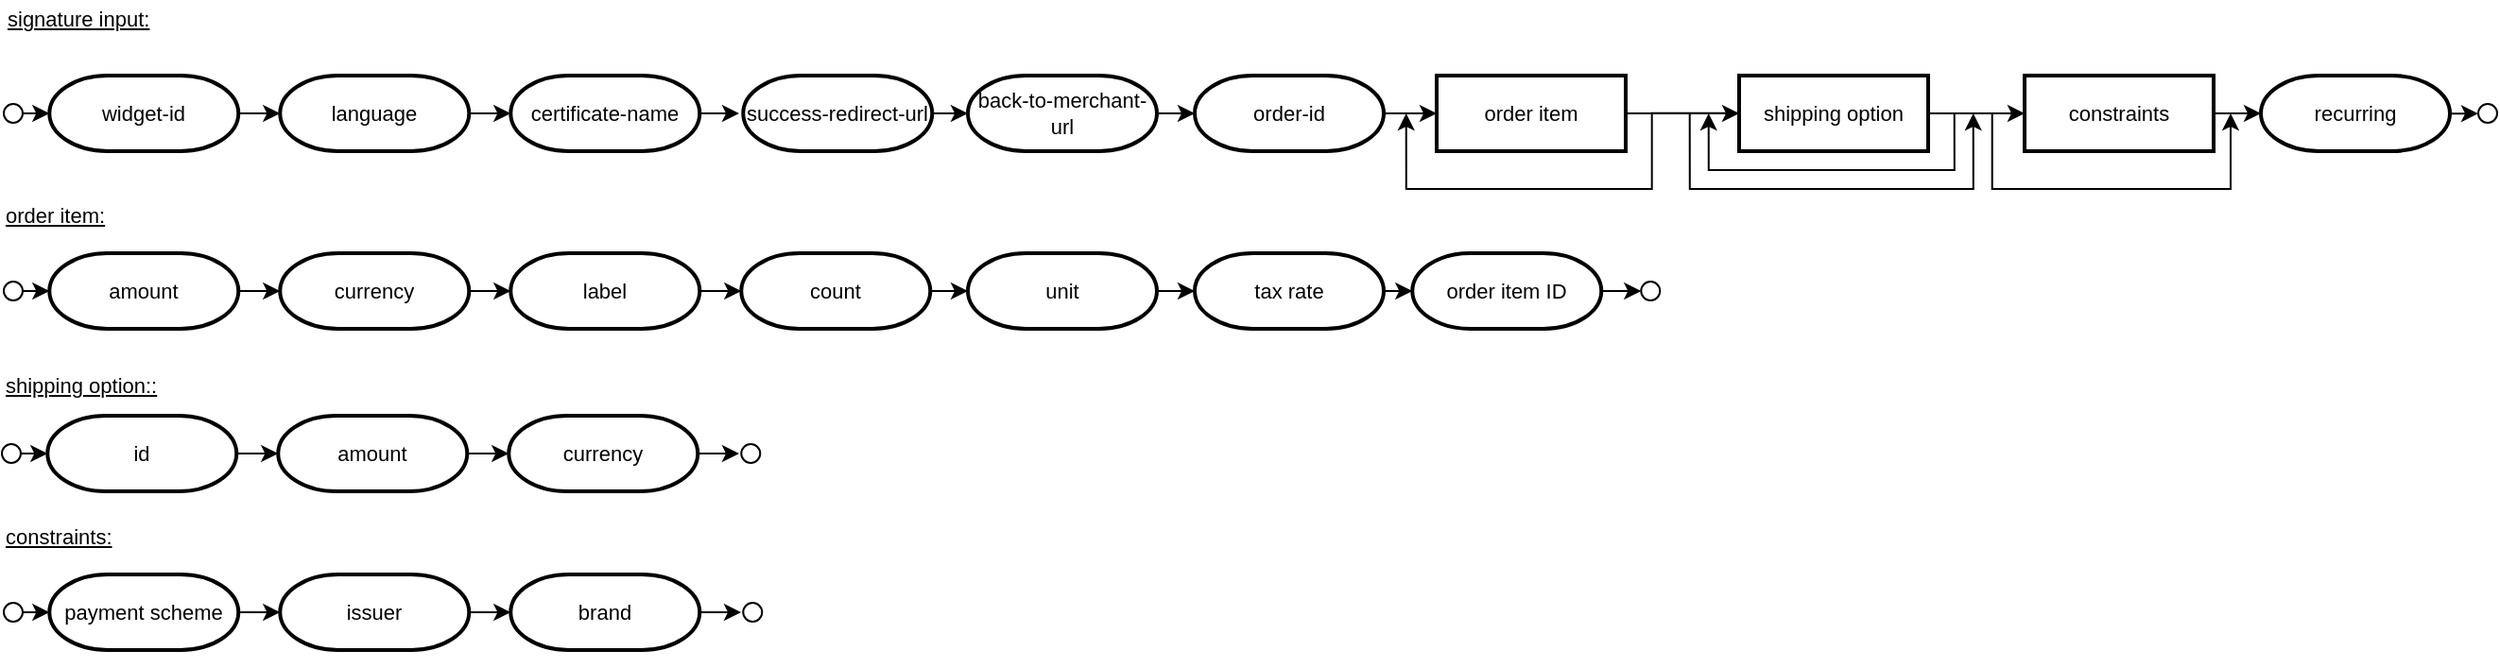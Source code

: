 <mxfile version="13.5.6" type="device"><diagram id="AGgxue8pLdZuXnIfCZJs" name="Page-1"><mxGraphModel dx="2372" dy="1448" grid="1" gridSize="10" guides="1" tooltips="1" connect="1" arrows="1" fold="1" page="1" pageScale="1" pageWidth="1169" pageHeight="827" math="0" shadow="0"><root><mxCell id="0"/><mxCell id="1" parent="0"/><mxCell id="IXxSdgScEHod9mX3XxC--8" style="edgeStyle=orthogonalEdgeStyle;rounded=0;orthogonalLoop=1;jettySize=auto;html=1;exitX=1;exitY=0.5;exitDx=0;exitDy=0;entryX=0;entryY=0.5;entryDx=0;entryDy=0;fontSize=11;" parent="1" source="IXxSdgScEHod9mX3XxC--4" target="IXxSdgScEHod9mX3XxC--6" edge="1"><mxGeometry relative="1" as="geometry"/></mxCell><mxCell id="IXxSdgScEHod9mX3XxC--99" style="edgeStyle=orthogonalEdgeStyle;rounded=0;orthogonalLoop=1;jettySize=auto;html=1;fontSize=11;" parent="1" edge="1"><mxGeometry relative="1" as="geometry"><mxPoint x="742.86" y="60" as="targetPoint"/><mxPoint x="973.86" y="59.86" as="sourcePoint"/><Array as="points"><mxPoint x="872.86" y="60"/><mxPoint x="872.86" y="100"/><mxPoint x="742.86" y="100"/></Array></mxGeometry></mxCell><mxCell id="IXxSdgScEHod9mX3XxC--4" value="order item" style="rounded=0;whiteSpace=wrap;html=1;absoluteArcSize=1;arcSize=14;strokeWidth=2;comic=0;fontSize=11;" parent="1" vertex="1"><mxGeometry x="759" y="40" width="100" height="40" as="geometry"/></mxCell><mxCell id="IXxSdgScEHod9mX3XxC--5" style="edgeStyle=orthogonalEdgeStyle;rounded=0;orthogonalLoop=1;jettySize=auto;html=1;exitX=0.5;exitY=1;exitDx=0;exitDy=0;exitPerimeter=0;fontSize=11;" parent="1" source="IXxSdgScEHod9mX3XxC--3" target="IXxSdgScEHod9mX3XxC--3" edge="1"><mxGeometry relative="1" as="geometry"/></mxCell><mxCell id="IXxSdgScEHod9mX3XxC--17" style="edgeStyle=orthogonalEdgeStyle;curved=1;rounded=0;orthogonalLoop=1;jettySize=auto;html=1;exitX=1;exitY=0.5;exitDx=0;exitDy=0;exitPerimeter=0;entryX=0;entryY=0.5;entryDx=0;entryDy=0;entryPerimeter=0;fontSize=11;" parent="1" source="IXxSdgScEHod9mX3XxC--3" target="IXxSdgScEHod9mX3XxC--11" edge="1"><mxGeometry relative="1" as="geometry"/></mxCell><mxCell id="IXxSdgScEHod9mX3XxC--3" value="&lt;span style=&quot;font-size: 11px;&quot;&gt;widget-id&lt;/span&gt;" style="strokeWidth=2;html=1;shape=mxgraph.flowchart.terminator;whiteSpace=wrap;rounded=1;comic=0;fontSize=11;" parent="1" vertex="1"><mxGeometry x="25.14" y="40" width="100" height="40" as="geometry"/></mxCell><mxCell id="IXxSdgScEHod9mX3XxC--9" style="edgeStyle=orthogonalEdgeStyle;rounded=0;orthogonalLoop=1;jettySize=auto;html=1;exitX=1;exitY=0.5;exitDx=0;exitDy=0;entryX=0;entryY=0.5;entryDx=0;entryDy=0;fontSize=11;" parent="1" source="IXxSdgScEHod9mX3XxC--6" target="IXxSdgScEHod9mX3XxC--7" edge="1"><mxGeometry relative="1" as="geometry"/></mxCell><mxCell id="IXxSdgScEHod9mX3XxC--35" style="edgeStyle=orthogonalEdgeStyle;rounded=0;orthogonalLoop=1;jettySize=auto;html=1;fontSize=11;" parent="1" edge="1"><mxGeometry relative="1" as="geometry"><mxPoint x="1059" y="60" as="sourcePoint"/><mxPoint x="1179" y="60" as="targetPoint"/><Array as="points"><mxPoint x="1052.86" y="60"/><mxPoint x="1052.86" y="100"/><mxPoint x="1178.86" y="100"/></Array></mxGeometry></mxCell><mxCell id="IXxSdgScEHod9mX3XxC--101" style="edgeStyle=orthogonalEdgeStyle;rounded=0;orthogonalLoop=1;jettySize=auto;html=1;fontSize=11;" parent="1" edge="1"><mxGeometry relative="1" as="geometry"><mxPoint x="902.86" y="60" as="targetPoint"/><mxPoint x="1032.86" y="60" as="sourcePoint"/><Array as="points"><mxPoint x="1032.86" y="90"/><mxPoint x="902.86" y="90"/></Array></mxGeometry></mxCell><mxCell id="IXxSdgScEHod9mX3XxC--6" value="shipping option" style="rounded=0;whiteSpace=wrap;html=1;absoluteArcSize=1;arcSize=14;strokeWidth=2;comic=0;fontSize=11;" parent="1" vertex="1"><mxGeometry x="919" y="40" width="100" height="40" as="geometry"/></mxCell><mxCell id="IXxSdgScEHod9mX3XxC--7" value="constraints" style="rounded=0;whiteSpace=wrap;html=1;absoluteArcSize=1;arcSize=14;strokeWidth=2;comic=0;fontSize=11;" parent="1" vertex="1"><mxGeometry x="1070" y="40" width="100" height="40" as="geometry"/></mxCell><mxCell id="IXxSdgScEHod9mX3XxC--18" style="edgeStyle=orthogonalEdgeStyle;curved=1;rounded=0;orthogonalLoop=1;jettySize=auto;html=1;exitX=1;exitY=0.5;exitDx=0;exitDy=0;exitPerimeter=0;entryX=0;entryY=0.5;entryDx=0;entryDy=0;entryPerimeter=0;fontSize=11;" parent="1" source="IXxSdgScEHod9mX3XxC--11" target="IXxSdgScEHod9mX3XxC--12" edge="1"><mxGeometry relative="1" as="geometry"/></mxCell><mxCell id="IXxSdgScEHod9mX3XxC--11" value="&lt;span style=&quot;font-size: 11px;&quot;&gt;language&lt;/span&gt;" style="strokeWidth=2;html=1;shape=mxgraph.flowchart.terminator;whiteSpace=wrap;rounded=1;comic=0;fontSize=11;" parent="1" vertex="1"><mxGeometry x="147.14" y="40" width="100" height="40" as="geometry"/></mxCell><mxCell id="IXxSdgScEHod9mX3XxC--19" style="edgeStyle=orthogonalEdgeStyle;curved=1;rounded=0;orthogonalLoop=1;jettySize=auto;html=1;exitX=1;exitY=0.5;exitDx=0;exitDy=0;exitPerimeter=0;entryX=0;entryY=0.5;entryDx=0;entryDy=0;entryPerimeter=0;fontSize=11;" parent="1" source="_bZ-vgs1VVoFKVM3aHUt-2" target="IXxSdgScEHod9mX3XxC--16" edge="1"><mxGeometry relative="1" as="geometry"><mxPoint x="426.14" y="60" as="sourcePoint"/></mxGeometry></mxCell><mxCell id="IXxSdgScEHod9mX3XxC--12" value="&lt;span style=&quot;font-size: 11px;&quot;&gt;certificate-name&lt;/span&gt;" style="strokeWidth=2;html=1;shape=mxgraph.flowchart.terminator;whiteSpace=wrap;rounded=1;comic=0;fontSize=11;" parent="1" vertex="1"><mxGeometry x="269.14" y="40" width="100" height="40" as="geometry"/></mxCell><mxCell id="IXxSdgScEHod9mX3XxC--20" style="edgeStyle=orthogonalEdgeStyle;curved=1;rounded=0;orthogonalLoop=1;jettySize=auto;html=1;exitX=1;exitY=0.5;exitDx=0;exitDy=0;exitPerimeter=0;fontSize=11;" parent="1" source="IXxSdgScEHod9mX3XxC--16" target="IXxSdgScEHod9mX3XxC--4" edge="1"><mxGeometry relative="1" as="geometry"><mxPoint x="742" y="60" as="sourcePoint"/></mxGeometry></mxCell><mxCell id="IXxSdgScEHod9mX3XxC--16" value="&lt;span style=&quot;font-size: 11px;&quot;&gt;order-id&lt;/span&gt;" style="strokeWidth=2;html=1;shape=mxgraph.flowchart.terminator;whiteSpace=wrap;rounded=1;comic=0;fontSize=11;" parent="1" vertex="1"><mxGeometry x="631" y="40" width="100" height="40" as="geometry"/></mxCell><mxCell id="IXxSdgScEHod9mX3XxC--31" value="" style="ellipse;whiteSpace=wrap;html=1;aspect=fixed;rounded=0;comic=0;strokeWidth=1;fontSize=11;" parent="1" vertex="1"><mxGeometry x="1310.0" y="55" width="10" height="10" as="geometry"/></mxCell><mxCell id="IXxSdgScEHod9mX3XxC--36" style="edgeStyle=orthogonalEdgeStyle;rounded=0;orthogonalLoop=1;jettySize=auto;html=1;exitX=1;exitY=0.5;exitDx=0;exitDy=0;entryX=0;entryY=0.5;entryDx=0;entryDy=0;fontSize=11;entryPerimeter=0;" parent="1" source="IXxSdgScEHod9mX3XxC--7" target="A0FnQIp9k8QxkBgcw74m-1" edge="1"><mxGeometry relative="1" as="geometry"><mxPoint x="1050" y="70" as="sourcePoint"/><mxPoint x="1080" y="70" as="targetPoint"/></mxGeometry></mxCell><mxCell id="IXxSdgScEHod9mX3XxC--38" style="edgeStyle=orthogonalEdgeStyle;rounded=0;orthogonalLoop=1;jettySize=auto;html=1;exitX=1;exitY=0.5;exitDx=0;exitDy=0;entryX=0;entryY=0.5;entryDx=0;entryDy=0;entryPerimeter=0;fontSize=11;" parent="1" source="IXxSdgScEHod9mX3XxC--37" target="IXxSdgScEHod9mX3XxC--3" edge="1"><mxGeometry relative="1" as="geometry"/></mxCell><mxCell id="IXxSdgScEHod9mX3XxC--37" value="" style="ellipse;whiteSpace=wrap;html=1;aspect=fixed;rounded=0;comic=0;strokeWidth=1;fontSize=11;" parent="1" vertex="1"><mxGeometry x="1.0" y="55" width="10" height="10" as="geometry"/></mxCell><mxCell id="IXxSdgScEHod9mX3XxC--42" style="edgeStyle=orthogonalEdgeStyle;rounded=0;orthogonalLoop=1;jettySize=auto;html=1;exitX=0.5;exitY=1;exitDx=0;exitDy=0;exitPerimeter=0;fontSize=11;" parent="1" source="IXxSdgScEHod9mX3XxC--44" target="IXxSdgScEHod9mX3XxC--44" edge="1"><mxGeometry relative="1" as="geometry"/></mxCell><mxCell id="IXxSdgScEHod9mX3XxC--43" style="edgeStyle=orthogonalEdgeStyle;curved=1;rounded=0;orthogonalLoop=1;jettySize=auto;html=1;exitX=1;exitY=0.5;exitDx=0;exitDy=0;exitPerimeter=0;entryX=0;entryY=0.5;entryDx=0;entryDy=0;entryPerimeter=0;fontSize=11;" parent="1" source="IXxSdgScEHod9mX3XxC--44" target="IXxSdgScEHod9mX3XxC--50" edge="1"><mxGeometry relative="1" as="geometry"/></mxCell><mxCell id="IXxSdgScEHod9mX3XxC--44" value="&lt;span style=&quot;font-size: 11px;&quot;&gt;amount&lt;/span&gt;" style="strokeWidth=2;html=1;shape=mxgraph.flowchart.terminator;whiteSpace=wrap;rounded=1;comic=0;fontSize=11;" parent="1" vertex="1"><mxGeometry x="25.14" y="134" width="100" height="40" as="geometry"/></mxCell><mxCell id="IXxSdgScEHod9mX3XxC--49" style="edgeStyle=orthogonalEdgeStyle;curved=1;rounded=0;orthogonalLoop=1;jettySize=auto;html=1;exitX=1;exitY=0.5;exitDx=0;exitDy=0;exitPerimeter=0;entryX=0;entryY=0.5;entryDx=0;entryDy=0;entryPerimeter=0;fontSize=11;" parent="1" source="IXxSdgScEHod9mX3XxC--50" target="IXxSdgScEHod9mX3XxC--52" edge="1"><mxGeometry relative="1" as="geometry"/></mxCell><mxCell id="IXxSdgScEHod9mX3XxC--50" value="&lt;span style=&quot;font-size: 11px;&quot;&gt;currency&lt;/span&gt;" style="strokeWidth=2;html=1;shape=mxgraph.flowchart.terminator;whiteSpace=wrap;rounded=1;comic=0;fontSize=11;" parent="1" vertex="1"><mxGeometry x="147.14" y="134" width="100" height="40" as="geometry"/></mxCell><mxCell id="IXxSdgScEHod9mX3XxC--51" style="edgeStyle=orthogonalEdgeStyle;curved=1;rounded=0;orthogonalLoop=1;jettySize=auto;html=1;exitX=1;exitY=0.5;exitDx=0;exitDy=0;exitPerimeter=0;entryX=0;entryY=0.5;entryDx=0;entryDy=0;entryPerimeter=0;fontSize=11;" parent="1" source="IXxSdgScEHod9mX3XxC--52" target="IXxSdgScEHod9mX3XxC--55" edge="1"><mxGeometry relative="1" as="geometry"><mxPoint x="376.14" y="154" as="sourcePoint"/></mxGeometry></mxCell><mxCell id="IXxSdgScEHod9mX3XxC--52" value="&lt;span style=&quot;font-size: 11px;&quot;&gt;label&lt;/span&gt;" style="strokeWidth=2;html=1;shape=mxgraph.flowchart.terminator;whiteSpace=wrap;rounded=1;comic=0;fontSize=11;" parent="1" vertex="1"><mxGeometry x="269.14" y="134" width="100" height="40" as="geometry"/></mxCell><mxCell id="IXxSdgScEHod9mX3XxC--63" style="edgeStyle=orthogonalEdgeStyle;rounded=0;orthogonalLoop=1;jettySize=auto;html=1;exitX=1;exitY=0.5;exitDx=0;exitDy=0;exitPerimeter=0;entryX=0;entryY=0.5;entryDx=0;entryDy=0;entryPerimeter=0;fontSize=11;" parent="1" source="IXxSdgScEHod9mX3XxC--55" target="IXxSdgScEHod9mX3XxC--60" edge="1"><mxGeometry relative="1" as="geometry"/></mxCell><mxCell id="IXxSdgScEHod9mX3XxC--55" value="&lt;span style=&quot;font-size: 11px;&quot;&gt;count&lt;/span&gt;" style="strokeWidth=2;html=1;shape=mxgraph.flowchart.terminator;whiteSpace=wrap;rounded=1;comic=0;fontSize=11;" parent="1" vertex="1"><mxGeometry x="391.14" y="134" width="100" height="40" as="geometry"/></mxCell><mxCell id="IXxSdgScEHod9mX3XxC--56" value="" style="ellipse;whiteSpace=wrap;html=1;aspect=fixed;rounded=0;comic=0;strokeWidth=1;fontSize=11;" parent="1" vertex="1"><mxGeometry x="867.14" y="149" width="10" height="10" as="geometry"/></mxCell><mxCell id="IXxSdgScEHod9mX3XxC--57" style="edgeStyle=orthogonalEdgeStyle;rounded=0;orthogonalLoop=1;jettySize=auto;html=1;exitX=1;exitY=0.5;exitDx=0;exitDy=0;entryX=0;entryY=0.5;entryDx=0;entryDy=0;exitPerimeter=0;fontSize=11;" parent="1" source="IXxSdgScEHod9mX3XxC--62" target="IXxSdgScEHod9mX3XxC--56" edge="1"><mxGeometry relative="1" as="geometry"><mxPoint x="876.14" y="154" as="sourcePoint"/><mxPoint x="786.14" y="164" as="targetPoint"/></mxGeometry></mxCell><mxCell id="IXxSdgScEHod9mX3XxC--58" style="edgeStyle=orthogonalEdgeStyle;rounded=0;orthogonalLoop=1;jettySize=auto;html=1;exitX=1;exitY=0.5;exitDx=0;exitDy=0;entryX=0;entryY=0.5;entryDx=0;entryDy=0;entryPerimeter=0;fontSize=11;" parent="1" source="IXxSdgScEHod9mX3XxC--59" target="IXxSdgScEHod9mX3XxC--44" edge="1"><mxGeometry relative="1" as="geometry"/></mxCell><mxCell id="IXxSdgScEHod9mX3XxC--59" value="" style="ellipse;whiteSpace=wrap;html=1;aspect=fixed;rounded=0;comic=0;strokeWidth=1;fontSize=11;" parent="1" vertex="1"><mxGeometry x="1.0" y="149" width="10" height="10" as="geometry"/></mxCell><mxCell id="IXxSdgScEHod9mX3XxC--64" style="edgeStyle=orthogonalEdgeStyle;rounded=0;orthogonalLoop=1;jettySize=auto;html=1;exitX=1;exitY=0.5;exitDx=0;exitDy=0;exitPerimeter=0;entryX=0;entryY=0.5;entryDx=0;entryDy=0;entryPerimeter=0;fontSize=11;" parent="1" source="IXxSdgScEHod9mX3XxC--60" target="IXxSdgScEHod9mX3XxC--61" edge="1"><mxGeometry relative="1" as="geometry"/></mxCell><mxCell id="IXxSdgScEHod9mX3XxC--60" value="&lt;span style=&quot;font-size: 11px;&quot;&gt;unit&lt;/span&gt;" style="strokeWidth=2;html=1;shape=mxgraph.flowchart.terminator;whiteSpace=wrap;rounded=1;comic=0;fontSize=11;" parent="1" vertex="1"><mxGeometry x="511" y="134" width="100" height="40" as="geometry"/></mxCell><mxCell id="IXxSdgScEHod9mX3XxC--65" style="edgeStyle=orthogonalEdgeStyle;rounded=0;orthogonalLoop=1;jettySize=auto;html=1;exitX=1;exitY=0.5;exitDx=0;exitDy=0;exitPerimeter=0;entryX=0;entryY=0.5;entryDx=0;entryDy=0;entryPerimeter=0;fontSize=11;" parent="1" source="IXxSdgScEHod9mX3XxC--61" target="IXxSdgScEHod9mX3XxC--62" edge="1"><mxGeometry relative="1" as="geometry"/></mxCell><mxCell id="IXxSdgScEHod9mX3XxC--61" value="&lt;span style=&quot;font-size: 11px;&quot;&gt;tax rate&lt;/span&gt;" style="strokeWidth=2;html=1;shape=mxgraph.flowchart.terminator;whiteSpace=wrap;rounded=1;comic=0;fontSize=11;" parent="1" vertex="1"><mxGeometry x="631" y="134" width="100" height="40" as="geometry"/></mxCell><mxCell id="IXxSdgScEHod9mX3XxC--62" value="&lt;span style=&quot;font-size: 11px;&quot;&gt;order item ID&lt;/span&gt;" style="strokeWidth=2;html=1;shape=mxgraph.flowchart.terminator;whiteSpace=wrap;rounded=1;comic=0;fontSize=11;" parent="1" vertex="1"><mxGeometry x="746.14" y="134" width="100" height="40" as="geometry"/></mxCell><mxCell id="IXxSdgScEHod9mX3XxC--66" style="edgeStyle=orthogonalEdgeStyle;rounded=0;orthogonalLoop=1;jettySize=auto;html=1;exitX=0.5;exitY=1;exitDx=0;exitDy=0;exitPerimeter=0;fontSize=11;" parent="1" source="IXxSdgScEHod9mX3XxC--68" target="IXxSdgScEHod9mX3XxC--68" edge="1"><mxGeometry relative="1" as="geometry"/></mxCell><mxCell id="IXxSdgScEHod9mX3XxC--67" style="edgeStyle=orthogonalEdgeStyle;curved=1;rounded=0;orthogonalLoop=1;jettySize=auto;html=1;exitX=1;exitY=0.5;exitDx=0;exitDy=0;exitPerimeter=0;entryX=0;entryY=0.5;entryDx=0;entryDy=0;entryPerimeter=0;fontSize=11;" parent="1" source="IXxSdgScEHod9mX3XxC--68" target="IXxSdgScEHod9mX3XxC--70" edge="1"><mxGeometry relative="1" as="geometry"/></mxCell><mxCell id="IXxSdgScEHod9mX3XxC--68" value="&lt;span style=&quot;font-size: 11px;&quot;&gt;id&lt;/span&gt;" style="strokeWidth=2;html=1;shape=mxgraph.flowchart.terminator;whiteSpace=wrap;rounded=1;comic=0;fontSize=11;" parent="1" vertex="1"><mxGeometry x="24.14" y="220" width="100" height="40" as="geometry"/></mxCell><mxCell id="IXxSdgScEHod9mX3XxC--69" style="edgeStyle=orthogonalEdgeStyle;curved=1;rounded=0;orthogonalLoop=1;jettySize=auto;html=1;exitX=1;exitY=0.5;exitDx=0;exitDy=0;exitPerimeter=0;entryX=0;entryY=0.5;entryDx=0;entryDy=0;entryPerimeter=0;fontSize=11;" parent="1" source="IXxSdgScEHod9mX3XxC--70" target="IXxSdgScEHod9mX3XxC--72" edge="1"><mxGeometry relative="1" as="geometry"/></mxCell><mxCell id="IXxSdgScEHod9mX3XxC--70" value="&lt;span style=&quot;font-size: 11px;&quot;&gt;amount&lt;/span&gt;" style="strokeWidth=2;html=1;shape=mxgraph.flowchart.terminator;whiteSpace=wrap;rounded=1;comic=0;fontSize=11;" parent="1" vertex="1"><mxGeometry x="146.14" y="220" width="100" height="40" as="geometry"/></mxCell><mxCell id="IXxSdgScEHod9mX3XxC--71" style="edgeStyle=orthogonalEdgeStyle;curved=1;rounded=0;orthogonalLoop=1;jettySize=auto;html=1;exitX=1;exitY=0.5;exitDx=0;exitDy=0;exitPerimeter=0;fontSize=11;" parent="1" source="IXxSdgScEHod9mX3XxC--72" edge="1"><mxGeometry relative="1" as="geometry"><mxPoint x="375.14" y="240" as="sourcePoint"/><mxPoint x="390" y="240" as="targetPoint"/></mxGeometry></mxCell><mxCell id="IXxSdgScEHod9mX3XxC--72" value="&lt;span style=&quot;font-size: 11px;&quot;&gt;currency&lt;/span&gt;" style="strokeWidth=2;html=1;shape=mxgraph.flowchart.terminator;whiteSpace=wrap;rounded=1;comic=0;fontSize=11;" parent="1" vertex="1"><mxGeometry x="268.14" y="220" width="100" height="40" as="geometry"/></mxCell><mxCell id="IXxSdgScEHod9mX3XxC--75" value="" style="ellipse;whiteSpace=wrap;html=1;aspect=fixed;rounded=0;comic=0;strokeWidth=1;fontSize=11;" parent="1" vertex="1"><mxGeometry x="391.14" y="235" width="10" height="10" as="geometry"/></mxCell><mxCell id="IXxSdgScEHod9mX3XxC--77" style="edgeStyle=orthogonalEdgeStyle;rounded=0;orthogonalLoop=1;jettySize=auto;html=1;exitX=1;exitY=0.5;exitDx=0;exitDy=0;entryX=0;entryY=0.5;entryDx=0;entryDy=0;entryPerimeter=0;fontSize=11;" parent="1" source="IXxSdgScEHod9mX3XxC--78" target="IXxSdgScEHod9mX3XxC--68" edge="1"><mxGeometry relative="1" as="geometry"/></mxCell><mxCell id="IXxSdgScEHod9mX3XxC--78" value="" style="ellipse;whiteSpace=wrap;html=1;aspect=fixed;rounded=0;comic=0;strokeWidth=1;fontSize=11;" parent="1" vertex="1"><mxGeometry x="1.421e-14" y="235" width="10" height="10" as="geometry"/></mxCell><mxCell id="IXxSdgScEHod9mX3XxC--84" style="edgeStyle=orthogonalEdgeStyle;rounded=0;orthogonalLoop=1;jettySize=auto;html=1;exitX=0.5;exitY=1;exitDx=0;exitDy=0;exitPerimeter=0;fontSize=11;" parent="1" source="IXxSdgScEHod9mX3XxC--86" target="IXxSdgScEHod9mX3XxC--86" edge="1"><mxGeometry relative="1" as="geometry"/></mxCell><mxCell id="IXxSdgScEHod9mX3XxC--85" style="edgeStyle=orthogonalEdgeStyle;curved=1;rounded=0;orthogonalLoop=1;jettySize=auto;html=1;exitX=1;exitY=0.5;exitDx=0;exitDy=0;exitPerimeter=0;entryX=0;entryY=0.5;entryDx=0;entryDy=0;entryPerimeter=0;fontSize=11;" parent="1" source="IXxSdgScEHod9mX3XxC--86" target="IXxSdgScEHod9mX3XxC--88" edge="1"><mxGeometry relative="1" as="geometry"/></mxCell><mxCell id="IXxSdgScEHod9mX3XxC--86" value="&lt;span style=&quot;font-size: 11px;&quot;&gt;payment scheme&lt;/span&gt;" style="strokeWidth=2;html=1;shape=mxgraph.flowchart.terminator;whiteSpace=wrap;rounded=1;comic=0;fontSize=11;" parent="1" vertex="1"><mxGeometry x="25.14" y="304" width="100" height="40" as="geometry"/></mxCell><mxCell id="IXxSdgScEHod9mX3XxC--87" style="edgeStyle=orthogonalEdgeStyle;curved=1;rounded=0;orthogonalLoop=1;jettySize=auto;html=1;exitX=1;exitY=0.5;exitDx=0;exitDy=0;exitPerimeter=0;entryX=0;entryY=0.5;entryDx=0;entryDy=0;entryPerimeter=0;fontSize=11;" parent="1" source="IXxSdgScEHod9mX3XxC--88" target="IXxSdgScEHod9mX3XxC--90" edge="1"><mxGeometry relative="1" as="geometry"/></mxCell><mxCell id="IXxSdgScEHod9mX3XxC--88" value="&lt;span style=&quot;font-size: 11px;&quot;&gt;issuer&lt;/span&gt;" style="strokeWidth=2;html=1;shape=mxgraph.flowchart.terminator;whiteSpace=wrap;rounded=1;comic=0;fontSize=11;" parent="1" vertex="1"><mxGeometry x="147.14" y="304" width="100" height="40" as="geometry"/></mxCell><mxCell id="IXxSdgScEHod9mX3XxC--89" style="edgeStyle=orthogonalEdgeStyle;curved=1;rounded=0;orthogonalLoop=1;jettySize=auto;html=1;exitX=1;exitY=0.5;exitDx=0;exitDy=0;exitPerimeter=0;fontSize=11;" parent="1" source="IXxSdgScEHod9mX3XxC--90" edge="1"><mxGeometry relative="1" as="geometry"><mxPoint x="376.14" y="324" as="sourcePoint"/><mxPoint x="391" y="324" as="targetPoint"/></mxGeometry></mxCell><mxCell id="IXxSdgScEHod9mX3XxC--90" value="&lt;span style=&quot;font-size: 11px;&quot;&gt;brand&lt;/span&gt;" style="strokeWidth=2;html=1;shape=mxgraph.flowchart.terminator;whiteSpace=wrap;rounded=1;comic=0;fontSize=11;" parent="1" vertex="1"><mxGeometry x="269.14" y="304" width="100" height="40" as="geometry"/></mxCell><mxCell id="IXxSdgScEHod9mX3XxC--91" value="" style="ellipse;whiteSpace=wrap;html=1;aspect=fixed;rounded=0;comic=0;strokeWidth=1;fontSize=11;" parent="1" vertex="1"><mxGeometry x="392.14" y="319" width="10" height="10" as="geometry"/></mxCell><mxCell id="IXxSdgScEHod9mX3XxC--92" style="edgeStyle=orthogonalEdgeStyle;rounded=0;orthogonalLoop=1;jettySize=auto;html=1;exitX=1;exitY=0.5;exitDx=0;exitDy=0;entryX=0;entryY=0.5;entryDx=0;entryDy=0;entryPerimeter=0;fontSize=11;" parent="1" source="IXxSdgScEHod9mX3XxC--93" target="IXxSdgScEHod9mX3XxC--86" edge="1"><mxGeometry relative="1" as="geometry"/></mxCell><mxCell id="IXxSdgScEHod9mX3XxC--93" value="" style="ellipse;whiteSpace=wrap;html=1;aspect=fixed;rounded=0;comic=0;strokeWidth=1;fontSize=11;" parent="1" vertex="1"><mxGeometry x="1.0" y="319" width="10" height="10" as="geometry"/></mxCell><mxCell id="IXxSdgScEHod9mX3XxC--95" value="signature input:" style="text;html=1;strokeColor=none;fillColor=none;align=left;verticalAlign=middle;whiteSpace=wrap;rounded=0;comic=0;fontStyle=4;fontSize=11;" parent="1" vertex="1"><mxGeometry x="1" width="89" height="20" as="geometry"/></mxCell><mxCell id="IXxSdgScEHod9mX3XxC--96" value="order item:" style="text;html=1;strokeColor=none;fillColor=none;align=left;verticalAlign=middle;whiteSpace=wrap;rounded=0;comic=0;fontStyle=4;fontSize=11;" parent="1" vertex="1"><mxGeometry y="104" width="70" height="20" as="geometry"/></mxCell><mxCell id="IXxSdgScEHod9mX3XxC--97" value="shipping option::" style="text;html=1;strokeColor=none;fillColor=none;align=left;verticalAlign=middle;whiteSpace=wrap;rounded=0;comic=0;fontStyle=4;fontSize=11;" parent="1" vertex="1"><mxGeometry y="194" width="90" height="20" as="geometry"/></mxCell><mxCell id="IXxSdgScEHod9mX3XxC--98" value="constraints:" style="text;html=1;strokeColor=none;fillColor=none;align=left;verticalAlign=middle;whiteSpace=wrap;rounded=0;comic=0;fontStyle=4;fontSize=11;" parent="1" vertex="1"><mxGeometry y="274" width="80" height="20" as="geometry"/></mxCell><mxCell id="IXxSdgScEHod9mX3XxC--102" style="edgeStyle=orthogonalEdgeStyle;rounded=0;orthogonalLoop=1;jettySize=auto;html=1;fontSize=11;" parent="1" edge="1"><mxGeometry relative="1" as="geometry"><mxPoint x="892.86" y="60" as="sourcePoint"/><mxPoint x="1042.86" y="60" as="targetPoint"/><Array as="points"><mxPoint x="892.86" y="100"/><mxPoint x="1042.86" y="100"/></Array></mxGeometry></mxCell><mxCell id="_bZ-vgs1VVoFKVM3aHUt-1" value="&lt;span style=&quot;font-size: 11px;&quot;&gt;success-redirect-url&lt;/span&gt;" style="strokeWidth=2;html=1;shape=mxgraph.flowchart.terminator;whiteSpace=wrap;rounded=1;comic=0;fontSize=11;" parent="1" vertex="1"><mxGeometry x="392.14" y="40" width="100" height="40" as="geometry"/></mxCell><mxCell id="_bZ-vgs1VVoFKVM3aHUt-2" value="back-to-merchant-url" style="strokeWidth=2;html=1;shape=mxgraph.flowchart.terminator;whiteSpace=wrap;rounded=1;comic=0;fontSize=11;" parent="1" vertex="1"><mxGeometry x="511" y="40" width="100" height="40" as="geometry"/></mxCell><mxCell id="_bZ-vgs1VVoFKVM3aHUt-3" style="edgeStyle=orthogonalEdgeStyle;curved=1;rounded=0;orthogonalLoop=1;jettySize=auto;html=1;exitX=1;exitY=0.5;exitDx=0;exitDy=0;exitPerimeter=0;fontSize=11;" parent="1" source="IXxSdgScEHod9mX3XxC--12" edge="1"><mxGeometry relative="1" as="geometry"><mxPoint x="384.14" y="60" as="sourcePoint"/><mxPoint x="390" y="60" as="targetPoint"/></mxGeometry></mxCell><mxCell id="_bZ-vgs1VVoFKVM3aHUt-7" style="edgeStyle=orthogonalEdgeStyle;curved=1;rounded=0;orthogonalLoop=1;jettySize=auto;html=1;exitX=1;exitY=0.5;exitDx=0;exitDy=0;exitPerimeter=0;entryX=0;entryY=0.5;entryDx=0;entryDy=0;entryPerimeter=0;fontSize=11;" parent="1" source="_bZ-vgs1VVoFKVM3aHUt-1" target="_bZ-vgs1VVoFKVM3aHUt-2" edge="1"><mxGeometry relative="1" as="geometry"><mxPoint x="379.14" y="70" as="sourcePoint"/><mxPoint x="400" y="70" as="targetPoint"/></mxGeometry></mxCell><mxCell id="A0FnQIp9k8QxkBgcw74m-1" value="&lt;span style=&quot;font-size: 11px&quot;&gt;recurring&lt;/span&gt;" style="strokeWidth=2;html=1;shape=mxgraph.flowchart.terminator;whiteSpace=wrap;rounded=1;comic=0;fontSize=11;" vertex="1" parent="1"><mxGeometry x="1195" y="40" width="100" height="40" as="geometry"/></mxCell><mxCell id="A0FnQIp9k8QxkBgcw74m-4" style="edgeStyle=orthogonalEdgeStyle;rounded=0;orthogonalLoop=1;jettySize=auto;html=1;entryX=0;entryY=0.5;entryDx=0;entryDy=0;fontSize=11;exitX=1.007;exitY=0.502;exitDx=0;exitDy=0;exitPerimeter=0;" edge="1" parent="1" source="A0FnQIp9k8QxkBgcw74m-1" target="IXxSdgScEHod9mX3XxC--31"><mxGeometry relative="1" as="geometry"><mxPoint x="1300" y="60" as="sourcePoint"/><mxPoint x="1205" y="70" as="targetPoint"/></mxGeometry></mxCell></root></mxGraphModel></diagram></mxfile>